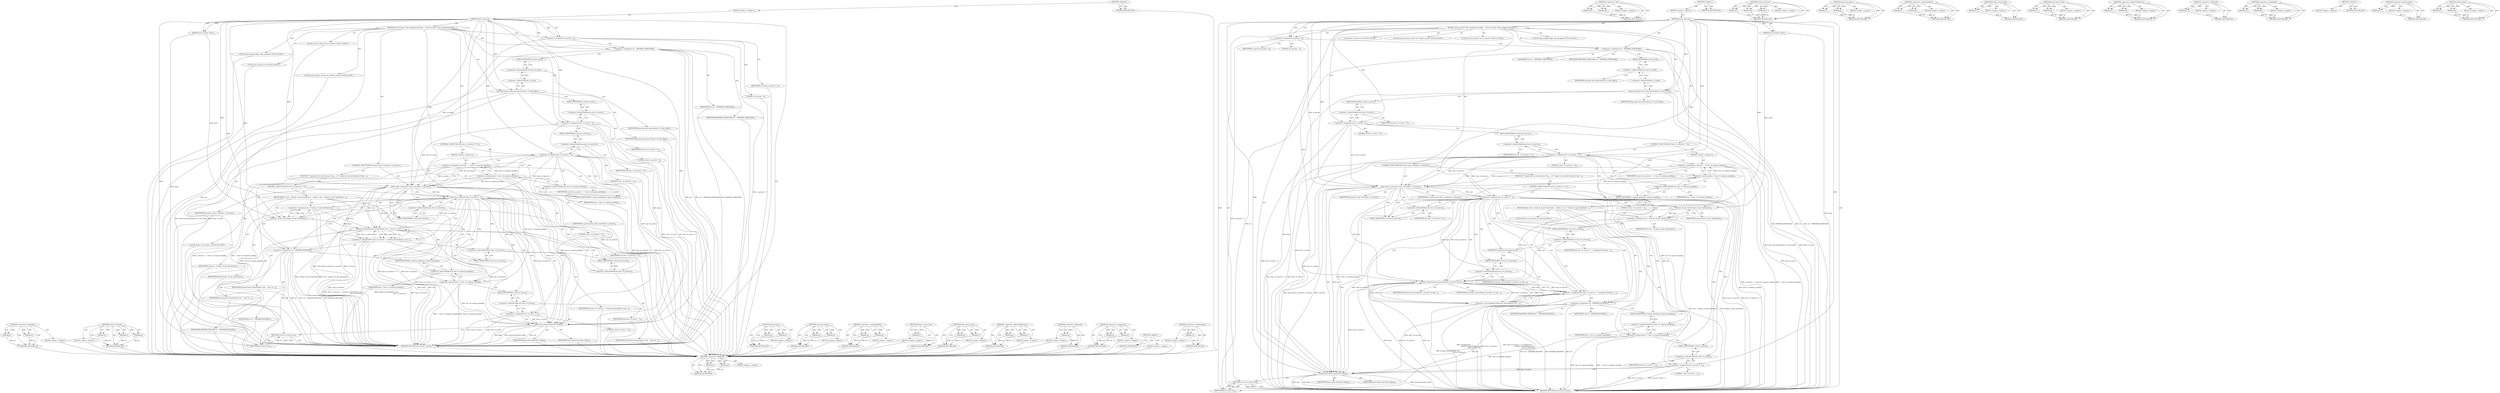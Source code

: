 digraph "&lt;operator&gt;.preIncrement" {
vulnerable_139 [label=<(METHOD,&lt;operator&gt;.notEquals)>];
vulnerable_140 [label=<(PARAM,p1)>];
vulnerable_141 [label=<(PARAM,p2)>];
vulnerable_142 [label=<(BLOCK,&lt;empty&gt;,&lt;empty&gt;)>];
vulnerable_143 [label=<(METHOD_RETURN,ANY)>];
vulnerable_162 [label=<(METHOD,&lt;operator&gt;.cast)>];
vulnerable_163 [label=<(PARAM,p1)>];
vulnerable_164 [label=<(PARAM,p2)>];
vulnerable_165 [label=<(BLOCK,&lt;empty&gt;,&lt;empty&gt;)>];
vulnerable_166 [label=<(METHOD_RETURN,ANY)>];
vulnerable_6 [label=<(METHOD,&lt;global&gt;)<SUB>1</SUB>>];
vulnerable_7 [label=<(BLOCK,&lt;empty&gt;,&lt;empty&gt;)<SUB>1</SUB>>];
vulnerable_8 [label=<(METHOD,posix_timer_fn)<SUB>1</SUB>>];
vulnerable_9 [label=<(PARAM,struct hrtimer *timer)<SUB>1</SUB>>];
vulnerable_10 [label=<(BLOCK,{
	struct k_itimer *timr;
	unsigned long flags;...,{
	struct k_itimer *timr;
	unsigned long flags;...)<SUB>2</SUB>>];
vulnerable_11 [label="<(LOCAL,struct k_itimer* timr: k_itimer*)<SUB>3</SUB>>"];
vulnerable_12 [label="<(LOCAL,long unsigned flags: long unsigned)<SUB>4</SUB>>"];
vulnerable_13 [label="<(LOCAL,int si_private: int)<SUB>5</SUB>>"];
vulnerable_14 [label=<(&lt;operator&gt;.assignment,si_private = 0)<SUB>5</SUB>>];
vulnerable_15 [label=<(IDENTIFIER,si_private,si_private = 0)<SUB>5</SUB>>];
vulnerable_16 [label=<(LITERAL,0,si_private = 0)<SUB>5</SUB>>];
vulnerable_17 [label="<(LOCAL,enum hrtimer_restart ret: hrtimer_restart)<SUB>6</SUB>>"];
vulnerable_18 [label=<(&lt;operator&gt;.assignment,ret = HRTIMER_NORESTART)<SUB>6</SUB>>];
vulnerable_19 [label=<(IDENTIFIER,ret,ret = HRTIMER_NORESTART)<SUB>6</SUB>>];
vulnerable_20 [label=<(IDENTIFIER,HRTIMER_NORESTART,ret = HRTIMER_NORESTART)<SUB>6</SUB>>];
vulnerable_21 [label=<(spin_lock_irqsave,spin_lock_irqsave(&amp;timr-&gt;it_lock, flags))<SUB>9</SUB>>];
vulnerable_22 [label=<(&lt;operator&gt;.addressOf,&amp;timr-&gt;it_lock)<SUB>9</SUB>>];
vulnerable_23 [label=<(&lt;operator&gt;.indirectFieldAccess,timr-&gt;it_lock)<SUB>9</SUB>>];
vulnerable_24 [label=<(IDENTIFIER,timr,spin_lock_irqsave(&amp;timr-&gt;it_lock, flags))<SUB>9</SUB>>];
vulnerable_25 [label=<(FIELD_IDENTIFIER,it_lock,it_lock)<SUB>9</SUB>>];
vulnerable_26 [label=<(IDENTIFIER,flags,spin_lock_irqsave(&amp;timr-&gt;it_lock, flags))<SUB>9</SUB>>];
vulnerable_27 [label=<(&lt;operator&gt;.assignment,timr-&gt;it_active = 0)<SUB>11</SUB>>];
vulnerable_28 [label=<(&lt;operator&gt;.indirectFieldAccess,timr-&gt;it_active)<SUB>11</SUB>>];
vulnerable_29 [label=<(IDENTIFIER,timr,timr-&gt;it_active = 0)<SUB>11</SUB>>];
vulnerable_30 [label=<(FIELD_IDENTIFIER,it_active,it_active)<SUB>11</SUB>>];
vulnerable_31 [label=<(LITERAL,0,timr-&gt;it_active = 0)<SUB>11</SUB>>];
vulnerable_32 [label=<(CONTROL_STRUCTURE,IF,if (timr-&gt;it_interval != 0))<SUB>12</SUB>>];
vulnerable_33 [label=<(&lt;operator&gt;.notEquals,timr-&gt;it_interval != 0)<SUB>12</SUB>>];
vulnerable_34 [label=<(&lt;operator&gt;.indirectFieldAccess,timr-&gt;it_interval)<SUB>12</SUB>>];
vulnerable_35 [label=<(IDENTIFIER,timr,timr-&gt;it_interval != 0)<SUB>12</SUB>>];
vulnerable_36 [label=<(FIELD_IDENTIFIER,it_interval,it_interval)<SUB>12</SUB>>];
vulnerable_37 [label=<(LITERAL,0,timr-&gt;it_interval != 0)<SUB>12</SUB>>];
vulnerable_38 [label=<(BLOCK,&lt;empty&gt;,&lt;empty&gt;)<SUB>13</SUB>>];
vulnerable_39 [label=<(&lt;operator&gt;.assignment,si_private = ++timr-&gt;it_requeue_pending)<SUB>13</SUB>>];
vulnerable_40 [label=<(IDENTIFIER,si_private,si_private = ++timr-&gt;it_requeue_pending)<SUB>13</SUB>>];
vulnerable_41 [label=<(&lt;operator&gt;.preIncrement,++timr-&gt;it_requeue_pending)<SUB>13</SUB>>];
vulnerable_42 [label=<(&lt;operator&gt;.indirectFieldAccess,timr-&gt;it_requeue_pending)<SUB>13</SUB>>];
vulnerable_43 [label=<(IDENTIFIER,timr,++timr-&gt;it_requeue_pending)<SUB>13</SUB>>];
vulnerable_44 [label=<(FIELD_IDENTIFIER,it_requeue_pending,it_requeue_pending)<SUB>13</SUB>>];
vulnerable_45 [label=<(CONTROL_STRUCTURE,IF,if (posix_timer_event(timr, si_private)))<SUB>15</SUB>>];
vulnerable_46 [label=<(posix_timer_event,posix_timer_event(timr, si_private))<SUB>15</SUB>>];
vulnerable_47 [label=<(IDENTIFIER,timr,posix_timer_event(timr, si_private))<SUB>15</SUB>>];
vulnerable_48 [label=<(IDENTIFIER,si_private,posix_timer_event(timr, si_private))<SUB>15</SUB>>];
vulnerable_49 [label=<(BLOCK,{
		/*
		 * signal was not sent because of sig_...,{
		/*
		 * signal was not sent because of sig_...)<SUB>15</SUB>>];
vulnerable_50 [label=<(CONTROL_STRUCTURE,IF,if (timr-&gt;it_interval != 0))<SUB>21</SUB>>];
vulnerable_51 [label=<(&lt;operator&gt;.notEquals,timr-&gt;it_interval != 0)<SUB>21</SUB>>];
vulnerable_52 [label=<(&lt;operator&gt;.indirectFieldAccess,timr-&gt;it_interval)<SUB>21</SUB>>];
vulnerable_53 [label=<(IDENTIFIER,timr,timr-&gt;it_interval != 0)<SUB>21</SUB>>];
vulnerable_54 [label=<(FIELD_IDENTIFIER,it_interval,it_interval)<SUB>21</SUB>>];
vulnerable_55 [label=<(LITERAL,0,timr-&gt;it_interval != 0)<SUB>21</SUB>>];
vulnerable_56 [label=<(BLOCK,{
			ktime_t now = hrtimer_cb_get_time(timer);
...,{
			ktime_t now = hrtimer_cb_get_time(timer);
...)<SUB>21</SUB>>];
vulnerable_57 [label="<(LOCAL,ktime_t now: ktime_t)<SUB>22</SUB>>"];
vulnerable_58 [label=<(&lt;operator&gt;.assignment,now = hrtimer_cb_get_time(timer))<SUB>22</SUB>>];
vulnerable_59 [label=<(IDENTIFIER,now,now = hrtimer_cb_get_time(timer))<SUB>22</SUB>>];
vulnerable_60 [label=<(hrtimer_cb_get_time,hrtimer_cb_get_time(timer))<SUB>22</SUB>>];
vulnerable_61 [label=<(IDENTIFIER,timer,hrtimer_cb_get_time(timer))<SUB>22</SUB>>];
vulnerable_62 [label=<(&lt;operator&gt;.assignmentPlus,timr-&gt;it_overrun += (unsigned int)
				hrtimer_...)<SUB>54</SUB>>];
vulnerable_63 [label=<(&lt;operator&gt;.indirectFieldAccess,timr-&gt;it_overrun)<SUB>54</SUB>>];
vulnerable_64 [label=<(IDENTIFIER,timr,timr-&gt;it_overrun += (unsigned int)
				hrtimer_...)<SUB>54</SUB>>];
vulnerable_65 [label=<(FIELD_IDENTIFIER,it_overrun,it_overrun)<SUB>54</SUB>>];
vulnerable_66 [label=<(&lt;operator&gt;.cast,(unsigned int)
				hrtimer_forward(timer, now,
...)<SUB>54</SUB>>];
vulnerable_67 [label=<(UNKNOWN,unsigned int,unsigned int)<SUB>54</SUB>>];
vulnerable_68 [label=<(hrtimer_forward,hrtimer_forward(timer, now,
						timr-&gt;it_inte...)<SUB>55</SUB>>];
vulnerable_69 [label=<(IDENTIFIER,timer,hrtimer_forward(timer, now,
						timr-&gt;it_inte...)<SUB>55</SUB>>];
vulnerable_70 [label=<(IDENTIFIER,now,hrtimer_forward(timer, now,
						timr-&gt;it_inte...)<SUB>55</SUB>>];
vulnerable_71 [label=<(&lt;operator&gt;.indirectFieldAccess,timr-&gt;it_interval)<SUB>56</SUB>>];
vulnerable_72 [label=<(IDENTIFIER,timr,hrtimer_forward(timer, now,
						timr-&gt;it_inte...)<SUB>56</SUB>>];
vulnerable_73 [label=<(FIELD_IDENTIFIER,it_interval,it_interval)<SUB>56</SUB>>];
vulnerable_74 [label=<(&lt;operator&gt;.assignment,ret = HRTIMER_RESTART)<SUB>57</SUB>>];
vulnerable_75 [label=<(IDENTIFIER,ret,ret = HRTIMER_RESTART)<SUB>57</SUB>>];
vulnerable_76 [label=<(IDENTIFIER,HRTIMER_RESTART,ret = HRTIMER_RESTART)<SUB>57</SUB>>];
vulnerable_77 [label=<(&lt;operator&gt;.preIncrement,++timr-&gt;it_requeue_pending)<SUB>58</SUB>>];
vulnerable_78 [label=<(&lt;operator&gt;.indirectFieldAccess,timr-&gt;it_requeue_pending)<SUB>58</SUB>>];
vulnerable_79 [label=<(IDENTIFIER,timr,++timr-&gt;it_requeue_pending)<SUB>58</SUB>>];
vulnerable_80 [label=<(FIELD_IDENTIFIER,it_requeue_pending,it_requeue_pending)<SUB>58</SUB>>];
vulnerable_81 [label=<(&lt;operator&gt;.assignment,timr-&gt;it_active = 1)<SUB>59</SUB>>];
vulnerable_82 [label=<(&lt;operator&gt;.indirectFieldAccess,timr-&gt;it_active)<SUB>59</SUB>>];
vulnerable_83 [label=<(IDENTIFIER,timr,timr-&gt;it_active = 1)<SUB>59</SUB>>];
vulnerable_84 [label=<(FIELD_IDENTIFIER,it_active,it_active)<SUB>59</SUB>>];
vulnerable_85 [label=<(LITERAL,1,timr-&gt;it_active = 1)<SUB>59</SUB>>];
vulnerable_86 [label=<(unlock_timer,unlock_timer(timr, flags))<SUB>63</SUB>>];
vulnerable_87 [label=<(IDENTIFIER,timr,unlock_timer(timr, flags))<SUB>63</SUB>>];
vulnerable_88 [label=<(IDENTIFIER,flags,unlock_timer(timr, flags))<SUB>63</SUB>>];
vulnerable_89 [label=<(RETURN,return ret;,return ret;)<SUB>64</SUB>>];
vulnerable_90 [label=<(IDENTIFIER,ret,return ret;)<SUB>64</SUB>>];
vulnerable_91 [label=<(METHOD_RETURN,enum hrtimer_restart)<SUB>1</SUB>>];
vulnerable_93 [label=<(METHOD_RETURN,ANY)<SUB>1</SUB>>];
vulnerable_167 [label=<(METHOD,hrtimer_forward)>];
vulnerable_168 [label=<(PARAM,p1)>];
vulnerable_169 [label=<(PARAM,p2)>];
vulnerable_170 [label=<(PARAM,p3)>];
vulnerable_171 [label=<(BLOCK,&lt;empty&gt;,&lt;empty&gt;)>];
vulnerable_172 [label=<(METHOD_RETURN,ANY)>];
vulnerable_125 [label=<(METHOD,spin_lock_irqsave)>];
vulnerable_126 [label=<(PARAM,p1)>];
vulnerable_127 [label=<(PARAM,p2)>];
vulnerable_128 [label=<(BLOCK,&lt;empty&gt;,&lt;empty&gt;)>];
vulnerable_129 [label=<(METHOD_RETURN,ANY)>];
vulnerable_157 [label=<(METHOD,&lt;operator&gt;.assignmentPlus)>];
vulnerable_158 [label=<(PARAM,p1)>];
vulnerable_159 [label=<(PARAM,p2)>];
vulnerable_160 [label=<(BLOCK,&lt;empty&gt;,&lt;empty&gt;)>];
vulnerable_161 [label=<(METHOD_RETURN,ANY)>];
vulnerable_153 [label=<(METHOD,hrtimer_cb_get_time)>];
vulnerable_154 [label=<(PARAM,p1)>];
vulnerable_155 [label=<(BLOCK,&lt;empty&gt;,&lt;empty&gt;)>];
vulnerable_156 [label=<(METHOD_RETURN,ANY)>];
vulnerable_148 [label=<(METHOD,posix_timer_event)>];
vulnerable_149 [label=<(PARAM,p1)>];
vulnerable_150 [label=<(PARAM,p2)>];
vulnerable_151 [label=<(BLOCK,&lt;empty&gt;,&lt;empty&gt;)>];
vulnerable_152 [label=<(METHOD_RETURN,ANY)>];
vulnerable_134 [label=<(METHOD,&lt;operator&gt;.indirectFieldAccess)>];
vulnerable_135 [label=<(PARAM,p1)>];
vulnerable_136 [label=<(PARAM,p2)>];
vulnerable_137 [label=<(BLOCK,&lt;empty&gt;,&lt;empty&gt;)>];
vulnerable_138 [label=<(METHOD_RETURN,ANY)>];
vulnerable_130 [label=<(METHOD,&lt;operator&gt;.addressOf)>];
vulnerable_131 [label=<(PARAM,p1)>];
vulnerable_132 [label=<(BLOCK,&lt;empty&gt;,&lt;empty&gt;)>];
vulnerable_133 [label=<(METHOD_RETURN,ANY)>];
vulnerable_120 [label=<(METHOD,&lt;operator&gt;.assignment)>];
vulnerable_121 [label=<(PARAM,p1)>];
vulnerable_122 [label=<(PARAM,p2)>];
vulnerable_123 [label=<(BLOCK,&lt;empty&gt;,&lt;empty&gt;)>];
vulnerable_124 [label=<(METHOD_RETURN,ANY)>];
vulnerable_114 [label=<(METHOD,&lt;global&gt;)<SUB>1</SUB>>];
vulnerable_115 [label=<(BLOCK,&lt;empty&gt;,&lt;empty&gt;)>];
vulnerable_116 [label=<(METHOD_RETURN,ANY)>];
vulnerable_144 [label=<(METHOD,&lt;operator&gt;.preIncrement)>];
vulnerable_145 [label=<(PARAM,p1)>];
vulnerable_146 [label=<(BLOCK,&lt;empty&gt;,&lt;empty&gt;)>];
vulnerable_147 [label=<(METHOD_RETURN,ANY)>];
vulnerable_173 [label=<(METHOD,unlock_timer)>];
vulnerable_174 [label=<(PARAM,p1)>];
vulnerable_175 [label=<(PARAM,p2)>];
vulnerable_176 [label=<(BLOCK,&lt;empty&gt;,&lt;empty&gt;)>];
vulnerable_177 [label=<(METHOD_RETURN,ANY)>];
fixed_137 [label=<(METHOD,&lt;operator&gt;.notEquals)>];
fixed_138 [label=<(PARAM,p1)>];
fixed_139 [label=<(PARAM,p2)>];
fixed_140 [label=<(BLOCK,&lt;empty&gt;,&lt;empty&gt;)>];
fixed_141 [label=<(METHOD_RETURN,ANY)>];
fixed_160 [label=<(METHOD,hrtimer_forward)>];
fixed_161 [label=<(PARAM,p1)>];
fixed_162 [label=<(PARAM,p2)>];
fixed_163 [label=<(PARAM,p3)>];
fixed_164 [label=<(BLOCK,&lt;empty&gt;,&lt;empty&gt;)>];
fixed_165 [label=<(METHOD_RETURN,ANY)>];
fixed_6 [label=<(METHOD,&lt;global&gt;)<SUB>1</SUB>>];
fixed_7 [label=<(BLOCK,&lt;empty&gt;,&lt;empty&gt;)<SUB>1</SUB>>];
fixed_8 [label=<(METHOD,posix_timer_fn)<SUB>1</SUB>>];
fixed_9 [label=<(PARAM,struct hrtimer *timer)<SUB>1</SUB>>];
fixed_10 [label=<(BLOCK,{
	struct k_itimer *timr;
	unsigned long flags;...,{
	struct k_itimer *timr;
	unsigned long flags;...)<SUB>2</SUB>>];
fixed_11 [label="<(LOCAL,struct k_itimer* timr: k_itimer*)<SUB>3</SUB>>"];
fixed_12 [label="<(LOCAL,long unsigned flags: long unsigned)<SUB>4</SUB>>"];
fixed_13 [label="<(LOCAL,int si_private: int)<SUB>5</SUB>>"];
fixed_14 [label=<(&lt;operator&gt;.assignment,si_private = 0)<SUB>5</SUB>>];
fixed_15 [label=<(IDENTIFIER,si_private,si_private = 0)<SUB>5</SUB>>];
fixed_16 [label=<(LITERAL,0,si_private = 0)<SUB>5</SUB>>];
fixed_17 [label="<(LOCAL,enum hrtimer_restart ret: hrtimer_restart)<SUB>6</SUB>>"];
fixed_18 [label=<(&lt;operator&gt;.assignment,ret = HRTIMER_NORESTART)<SUB>6</SUB>>];
fixed_19 [label=<(IDENTIFIER,ret,ret = HRTIMER_NORESTART)<SUB>6</SUB>>];
fixed_20 [label=<(IDENTIFIER,HRTIMER_NORESTART,ret = HRTIMER_NORESTART)<SUB>6</SUB>>];
fixed_21 [label=<(spin_lock_irqsave,spin_lock_irqsave(&amp;timr-&gt;it_lock, flags))<SUB>9</SUB>>];
fixed_22 [label=<(&lt;operator&gt;.addressOf,&amp;timr-&gt;it_lock)<SUB>9</SUB>>];
fixed_23 [label=<(&lt;operator&gt;.indirectFieldAccess,timr-&gt;it_lock)<SUB>9</SUB>>];
fixed_24 [label=<(IDENTIFIER,timr,spin_lock_irqsave(&amp;timr-&gt;it_lock, flags))<SUB>9</SUB>>];
fixed_25 [label=<(FIELD_IDENTIFIER,it_lock,it_lock)<SUB>9</SUB>>];
fixed_26 [label=<(IDENTIFIER,flags,spin_lock_irqsave(&amp;timr-&gt;it_lock, flags))<SUB>9</SUB>>];
fixed_27 [label=<(&lt;operator&gt;.assignment,timr-&gt;it_active = 0)<SUB>11</SUB>>];
fixed_28 [label=<(&lt;operator&gt;.indirectFieldAccess,timr-&gt;it_active)<SUB>11</SUB>>];
fixed_29 [label=<(IDENTIFIER,timr,timr-&gt;it_active = 0)<SUB>11</SUB>>];
fixed_30 [label=<(FIELD_IDENTIFIER,it_active,it_active)<SUB>11</SUB>>];
fixed_31 [label=<(LITERAL,0,timr-&gt;it_active = 0)<SUB>11</SUB>>];
fixed_32 [label=<(CONTROL_STRUCTURE,IF,if (timr-&gt;it_interval != 0))<SUB>12</SUB>>];
fixed_33 [label=<(&lt;operator&gt;.notEquals,timr-&gt;it_interval != 0)<SUB>12</SUB>>];
fixed_34 [label=<(&lt;operator&gt;.indirectFieldAccess,timr-&gt;it_interval)<SUB>12</SUB>>];
fixed_35 [label=<(IDENTIFIER,timr,timr-&gt;it_interval != 0)<SUB>12</SUB>>];
fixed_36 [label=<(FIELD_IDENTIFIER,it_interval,it_interval)<SUB>12</SUB>>];
fixed_37 [label=<(LITERAL,0,timr-&gt;it_interval != 0)<SUB>12</SUB>>];
fixed_38 [label=<(BLOCK,&lt;empty&gt;,&lt;empty&gt;)<SUB>13</SUB>>];
fixed_39 [label=<(&lt;operator&gt;.assignment,si_private = ++timr-&gt;it_requeue_pending)<SUB>13</SUB>>];
fixed_40 [label=<(IDENTIFIER,si_private,si_private = ++timr-&gt;it_requeue_pending)<SUB>13</SUB>>];
fixed_41 [label=<(&lt;operator&gt;.preIncrement,++timr-&gt;it_requeue_pending)<SUB>13</SUB>>];
fixed_42 [label=<(&lt;operator&gt;.indirectFieldAccess,timr-&gt;it_requeue_pending)<SUB>13</SUB>>];
fixed_43 [label=<(IDENTIFIER,timr,++timr-&gt;it_requeue_pending)<SUB>13</SUB>>];
fixed_44 [label=<(FIELD_IDENTIFIER,it_requeue_pending,it_requeue_pending)<SUB>13</SUB>>];
fixed_45 [label=<(CONTROL_STRUCTURE,IF,if (posix_timer_event(timr, si_private)))<SUB>15</SUB>>];
fixed_46 [label=<(posix_timer_event,posix_timer_event(timr, si_private))<SUB>15</SUB>>];
fixed_47 [label=<(IDENTIFIER,timr,posix_timer_event(timr, si_private))<SUB>15</SUB>>];
fixed_48 [label=<(IDENTIFIER,si_private,posix_timer_event(timr, si_private))<SUB>15</SUB>>];
fixed_49 [label=<(BLOCK,{
		/*
		 * signal was not sent because of sig_...,{
		/*
		 * signal was not sent because of sig_...)<SUB>15</SUB>>];
fixed_50 [label=<(CONTROL_STRUCTURE,IF,if (timr-&gt;it_interval != 0))<SUB>21</SUB>>];
fixed_51 [label=<(&lt;operator&gt;.notEquals,timr-&gt;it_interval != 0)<SUB>21</SUB>>];
fixed_52 [label=<(&lt;operator&gt;.indirectFieldAccess,timr-&gt;it_interval)<SUB>21</SUB>>];
fixed_53 [label=<(IDENTIFIER,timr,timr-&gt;it_interval != 0)<SUB>21</SUB>>];
fixed_54 [label=<(FIELD_IDENTIFIER,it_interval,it_interval)<SUB>21</SUB>>];
fixed_55 [label=<(LITERAL,0,timr-&gt;it_interval != 0)<SUB>21</SUB>>];
fixed_56 [label=<(BLOCK,{
			ktime_t now = hrtimer_cb_get_time(timer);
...,{
			ktime_t now = hrtimer_cb_get_time(timer);
...)<SUB>21</SUB>>];
fixed_57 [label="<(LOCAL,ktime_t now: ktime_t)<SUB>22</SUB>>"];
fixed_58 [label=<(&lt;operator&gt;.assignment,now = hrtimer_cb_get_time(timer))<SUB>22</SUB>>];
fixed_59 [label=<(IDENTIFIER,now,now = hrtimer_cb_get_time(timer))<SUB>22</SUB>>];
fixed_60 [label=<(hrtimer_cb_get_time,hrtimer_cb_get_time(timer))<SUB>22</SUB>>];
fixed_61 [label=<(IDENTIFIER,timer,hrtimer_cb_get_time(timer))<SUB>22</SUB>>];
fixed_62 [label=<(&lt;operator&gt;.assignmentPlus,timr-&gt;it_overrun += hrtimer_forward(timer, now,...)<SUB>54</SUB>>];
fixed_63 [label=<(&lt;operator&gt;.indirectFieldAccess,timr-&gt;it_overrun)<SUB>54</SUB>>];
fixed_64 [label=<(IDENTIFIER,timr,timr-&gt;it_overrun += hrtimer_forward(timer, now,...)<SUB>54</SUB>>];
fixed_65 [label=<(FIELD_IDENTIFIER,it_overrun,it_overrun)<SUB>54</SUB>>];
fixed_66 [label=<(hrtimer_forward,hrtimer_forward(timer, now,
							    timr-&gt;it...)<SUB>54</SUB>>];
fixed_67 [label=<(IDENTIFIER,timer,hrtimer_forward(timer, now,
							    timr-&gt;it...)<SUB>54</SUB>>];
fixed_68 [label=<(IDENTIFIER,now,hrtimer_forward(timer, now,
							    timr-&gt;it...)<SUB>54</SUB>>];
fixed_69 [label=<(&lt;operator&gt;.indirectFieldAccess,timr-&gt;it_interval)<SUB>55</SUB>>];
fixed_70 [label=<(IDENTIFIER,timr,hrtimer_forward(timer, now,
							    timr-&gt;it...)<SUB>55</SUB>>];
fixed_71 [label=<(FIELD_IDENTIFIER,it_interval,it_interval)<SUB>55</SUB>>];
fixed_72 [label=<(&lt;operator&gt;.assignment,ret = HRTIMER_RESTART)<SUB>56</SUB>>];
fixed_73 [label=<(IDENTIFIER,ret,ret = HRTIMER_RESTART)<SUB>56</SUB>>];
fixed_74 [label=<(IDENTIFIER,HRTIMER_RESTART,ret = HRTIMER_RESTART)<SUB>56</SUB>>];
fixed_75 [label=<(&lt;operator&gt;.preIncrement,++timr-&gt;it_requeue_pending)<SUB>57</SUB>>];
fixed_76 [label=<(&lt;operator&gt;.indirectFieldAccess,timr-&gt;it_requeue_pending)<SUB>57</SUB>>];
fixed_77 [label=<(IDENTIFIER,timr,++timr-&gt;it_requeue_pending)<SUB>57</SUB>>];
fixed_78 [label=<(FIELD_IDENTIFIER,it_requeue_pending,it_requeue_pending)<SUB>57</SUB>>];
fixed_79 [label=<(&lt;operator&gt;.assignment,timr-&gt;it_active = 1)<SUB>58</SUB>>];
fixed_80 [label=<(&lt;operator&gt;.indirectFieldAccess,timr-&gt;it_active)<SUB>58</SUB>>];
fixed_81 [label=<(IDENTIFIER,timr,timr-&gt;it_active = 1)<SUB>58</SUB>>];
fixed_82 [label=<(FIELD_IDENTIFIER,it_active,it_active)<SUB>58</SUB>>];
fixed_83 [label=<(LITERAL,1,timr-&gt;it_active = 1)<SUB>58</SUB>>];
fixed_84 [label=<(unlock_timer,unlock_timer(timr, flags))<SUB>62</SUB>>];
fixed_85 [label=<(IDENTIFIER,timr,unlock_timer(timr, flags))<SUB>62</SUB>>];
fixed_86 [label=<(IDENTIFIER,flags,unlock_timer(timr, flags))<SUB>62</SUB>>];
fixed_87 [label=<(RETURN,return ret;,return ret;)<SUB>63</SUB>>];
fixed_88 [label=<(IDENTIFIER,ret,return ret;)<SUB>63</SUB>>];
fixed_89 [label=<(METHOD_RETURN,enum hrtimer_restart)<SUB>1</SUB>>];
fixed_91 [label=<(METHOD_RETURN,ANY)<SUB>1</SUB>>];
fixed_166 [label=<(METHOD,unlock_timer)>];
fixed_167 [label=<(PARAM,p1)>];
fixed_168 [label=<(PARAM,p2)>];
fixed_169 [label=<(BLOCK,&lt;empty&gt;,&lt;empty&gt;)>];
fixed_170 [label=<(METHOD_RETURN,ANY)>];
fixed_123 [label=<(METHOD,spin_lock_irqsave)>];
fixed_124 [label=<(PARAM,p1)>];
fixed_125 [label=<(PARAM,p2)>];
fixed_126 [label=<(BLOCK,&lt;empty&gt;,&lt;empty&gt;)>];
fixed_127 [label=<(METHOD_RETURN,ANY)>];
fixed_155 [label=<(METHOD,&lt;operator&gt;.assignmentPlus)>];
fixed_156 [label=<(PARAM,p1)>];
fixed_157 [label=<(PARAM,p2)>];
fixed_158 [label=<(BLOCK,&lt;empty&gt;,&lt;empty&gt;)>];
fixed_159 [label=<(METHOD_RETURN,ANY)>];
fixed_151 [label=<(METHOD,hrtimer_cb_get_time)>];
fixed_152 [label=<(PARAM,p1)>];
fixed_153 [label=<(BLOCK,&lt;empty&gt;,&lt;empty&gt;)>];
fixed_154 [label=<(METHOD_RETURN,ANY)>];
fixed_146 [label=<(METHOD,posix_timer_event)>];
fixed_147 [label=<(PARAM,p1)>];
fixed_148 [label=<(PARAM,p2)>];
fixed_149 [label=<(BLOCK,&lt;empty&gt;,&lt;empty&gt;)>];
fixed_150 [label=<(METHOD_RETURN,ANY)>];
fixed_132 [label=<(METHOD,&lt;operator&gt;.indirectFieldAccess)>];
fixed_133 [label=<(PARAM,p1)>];
fixed_134 [label=<(PARAM,p2)>];
fixed_135 [label=<(BLOCK,&lt;empty&gt;,&lt;empty&gt;)>];
fixed_136 [label=<(METHOD_RETURN,ANY)>];
fixed_128 [label=<(METHOD,&lt;operator&gt;.addressOf)>];
fixed_129 [label=<(PARAM,p1)>];
fixed_130 [label=<(BLOCK,&lt;empty&gt;,&lt;empty&gt;)>];
fixed_131 [label=<(METHOD_RETURN,ANY)>];
fixed_118 [label=<(METHOD,&lt;operator&gt;.assignment)>];
fixed_119 [label=<(PARAM,p1)>];
fixed_120 [label=<(PARAM,p2)>];
fixed_121 [label=<(BLOCK,&lt;empty&gt;,&lt;empty&gt;)>];
fixed_122 [label=<(METHOD_RETURN,ANY)>];
fixed_112 [label=<(METHOD,&lt;global&gt;)<SUB>1</SUB>>];
fixed_113 [label=<(BLOCK,&lt;empty&gt;,&lt;empty&gt;)>];
fixed_114 [label=<(METHOD_RETURN,ANY)>];
fixed_142 [label=<(METHOD,&lt;operator&gt;.preIncrement)>];
fixed_143 [label=<(PARAM,p1)>];
fixed_144 [label=<(BLOCK,&lt;empty&gt;,&lt;empty&gt;)>];
fixed_145 [label=<(METHOD_RETURN,ANY)>];
vulnerable_139 -> vulnerable_140  [key=0, label="AST: "];
vulnerable_139 -> vulnerable_140  [key=1, label="DDG: "];
vulnerable_139 -> vulnerable_142  [key=0, label="AST: "];
vulnerable_139 -> vulnerable_141  [key=0, label="AST: "];
vulnerable_139 -> vulnerable_141  [key=1, label="DDG: "];
vulnerable_139 -> vulnerable_143  [key=0, label="AST: "];
vulnerable_139 -> vulnerable_143  [key=1, label="CFG: "];
vulnerable_140 -> vulnerable_143  [key=0, label="DDG: p1"];
vulnerable_141 -> vulnerable_143  [key=0, label="DDG: p2"];
vulnerable_162 -> vulnerable_163  [key=0, label="AST: "];
vulnerable_162 -> vulnerable_163  [key=1, label="DDG: "];
vulnerable_162 -> vulnerable_165  [key=0, label="AST: "];
vulnerable_162 -> vulnerable_164  [key=0, label="AST: "];
vulnerable_162 -> vulnerable_164  [key=1, label="DDG: "];
vulnerable_162 -> vulnerable_166  [key=0, label="AST: "];
vulnerable_162 -> vulnerable_166  [key=1, label="CFG: "];
vulnerable_163 -> vulnerable_166  [key=0, label="DDG: p1"];
vulnerable_164 -> vulnerable_166  [key=0, label="DDG: p2"];
vulnerable_6 -> vulnerable_7  [key=0, label="AST: "];
vulnerable_6 -> vulnerable_93  [key=0, label="AST: "];
vulnerable_6 -> vulnerable_93  [key=1, label="CFG: "];
vulnerable_7 -> vulnerable_8  [key=0, label="AST: "];
vulnerable_8 -> vulnerable_9  [key=0, label="AST: "];
vulnerable_8 -> vulnerable_9  [key=1, label="DDG: "];
vulnerable_8 -> vulnerable_10  [key=0, label="AST: "];
vulnerable_8 -> vulnerable_91  [key=0, label="AST: "];
vulnerable_8 -> vulnerable_14  [key=0, label="CFG: "];
vulnerable_8 -> vulnerable_14  [key=1, label="DDG: "];
vulnerable_8 -> vulnerable_18  [key=0, label="DDG: "];
vulnerable_8 -> vulnerable_27  [key=0, label="DDG: "];
vulnerable_8 -> vulnerable_21  [key=0, label="DDG: "];
vulnerable_8 -> vulnerable_86  [key=0, label="DDG: "];
vulnerable_8 -> vulnerable_90  [key=0, label="DDG: "];
vulnerable_8 -> vulnerable_33  [key=0, label="DDG: "];
vulnerable_8 -> vulnerable_46  [key=0, label="DDG: "];
vulnerable_8 -> vulnerable_51  [key=0, label="DDG: "];
vulnerable_8 -> vulnerable_74  [key=0, label="DDG: "];
vulnerable_8 -> vulnerable_81  [key=0, label="DDG: "];
vulnerable_8 -> vulnerable_60  [key=0, label="DDG: "];
vulnerable_8 -> vulnerable_68  [key=0, label="DDG: "];
vulnerable_9 -> vulnerable_91  [key=0, label="DDG: timer"];
vulnerable_9 -> vulnerable_60  [key=0, label="DDG: timer"];
vulnerable_10 -> vulnerable_11  [key=0, label="AST: "];
vulnerable_10 -> vulnerable_12  [key=0, label="AST: "];
vulnerable_10 -> vulnerable_13  [key=0, label="AST: "];
vulnerable_10 -> vulnerable_14  [key=0, label="AST: "];
vulnerable_10 -> vulnerable_17  [key=0, label="AST: "];
vulnerable_10 -> vulnerable_18  [key=0, label="AST: "];
vulnerable_10 -> vulnerable_21  [key=0, label="AST: "];
vulnerable_10 -> vulnerable_27  [key=0, label="AST: "];
vulnerable_10 -> vulnerable_32  [key=0, label="AST: "];
vulnerable_10 -> vulnerable_45  [key=0, label="AST: "];
vulnerable_10 -> vulnerable_86  [key=0, label="AST: "];
vulnerable_10 -> vulnerable_89  [key=0, label="AST: "];
vulnerable_14 -> vulnerable_15  [key=0, label="AST: "];
vulnerable_14 -> vulnerable_16  [key=0, label="AST: "];
vulnerable_14 -> vulnerable_18  [key=0, label="CFG: "];
vulnerable_14 -> vulnerable_91  [key=0, label="DDG: si_private = 0"];
vulnerable_14 -> vulnerable_46  [key=0, label="DDG: si_private"];
vulnerable_18 -> vulnerable_19  [key=0, label="AST: "];
vulnerable_18 -> vulnerable_20  [key=0, label="AST: "];
vulnerable_18 -> vulnerable_25  [key=0, label="CFG: "];
vulnerable_18 -> vulnerable_91  [key=0, label="DDG: ret"];
vulnerable_18 -> vulnerable_91  [key=1, label="DDG: ret = HRTIMER_NORESTART"];
vulnerable_18 -> vulnerable_91  [key=2, label="DDG: HRTIMER_NORESTART"];
vulnerable_18 -> vulnerable_90  [key=0, label="DDG: ret"];
vulnerable_21 -> vulnerable_22  [key=0, label="AST: "];
vulnerable_21 -> vulnerable_26  [key=0, label="AST: "];
vulnerable_21 -> vulnerable_30  [key=0, label="CFG: "];
vulnerable_21 -> vulnerable_91  [key=0, label="DDG: &amp;timr-&gt;it_lock"];
vulnerable_21 -> vulnerable_91  [key=1, label="DDG: spin_lock_irqsave(&amp;timr-&gt;it_lock, flags)"];
vulnerable_21 -> vulnerable_86  [key=0, label="DDG: flags"];
vulnerable_22 -> vulnerable_23  [key=0, label="AST: "];
vulnerable_22 -> vulnerable_21  [key=0, label="CFG: "];
vulnerable_23 -> vulnerable_24  [key=0, label="AST: "];
vulnerable_23 -> vulnerable_25  [key=0, label="AST: "];
vulnerable_23 -> vulnerable_22  [key=0, label="CFG: "];
vulnerable_25 -> vulnerable_23  [key=0, label="CFG: "];
vulnerable_27 -> vulnerable_28  [key=0, label="AST: "];
vulnerable_27 -> vulnerable_31  [key=0, label="AST: "];
vulnerable_27 -> vulnerable_36  [key=0, label="CFG: "];
vulnerable_27 -> vulnerable_91  [key=0, label="DDG: timr-&gt;it_active"];
vulnerable_27 -> vulnerable_91  [key=1, label="DDG: timr-&gt;it_active = 0"];
vulnerable_27 -> vulnerable_86  [key=0, label="DDG: timr-&gt;it_active"];
vulnerable_27 -> vulnerable_46  [key=0, label="DDG: timr-&gt;it_active"];
vulnerable_28 -> vulnerable_29  [key=0, label="AST: "];
vulnerable_28 -> vulnerable_30  [key=0, label="AST: "];
vulnerable_28 -> vulnerable_27  [key=0, label="CFG: "];
vulnerable_30 -> vulnerable_28  [key=0, label="CFG: "];
vulnerable_32 -> vulnerable_33  [key=0, label="AST: "];
vulnerable_32 -> vulnerable_38  [key=0, label="AST: "];
vulnerable_33 -> vulnerable_34  [key=0, label="AST: "];
vulnerable_33 -> vulnerable_37  [key=0, label="AST: "];
vulnerable_33 -> vulnerable_44  [key=0, label="CFG: "];
vulnerable_33 -> vulnerable_44  [key=1, label="CDG: "];
vulnerable_33 -> vulnerable_46  [key=0, label="CFG: "];
vulnerable_33 -> vulnerable_46  [key=1, label="DDG: timr-&gt;it_interval"];
vulnerable_33 -> vulnerable_91  [key=0, label="DDG: timr-&gt;it_interval"];
vulnerable_33 -> vulnerable_91  [key=1, label="DDG: timr-&gt;it_interval != 0"];
vulnerable_33 -> vulnerable_86  [key=0, label="DDG: timr-&gt;it_interval"];
vulnerable_33 -> vulnerable_51  [key=0, label="DDG: timr-&gt;it_interval"];
vulnerable_33 -> vulnerable_42  [key=0, label="CDG: "];
vulnerable_33 -> vulnerable_41  [key=0, label="CDG: "];
vulnerable_33 -> vulnerable_39  [key=0, label="CDG: "];
vulnerable_34 -> vulnerable_35  [key=0, label="AST: "];
vulnerable_34 -> vulnerable_36  [key=0, label="AST: "];
vulnerable_34 -> vulnerable_33  [key=0, label="CFG: "];
vulnerable_36 -> vulnerable_34  [key=0, label="CFG: "];
vulnerable_38 -> vulnerable_39  [key=0, label="AST: "];
vulnerable_39 -> vulnerable_40  [key=0, label="AST: "];
vulnerable_39 -> vulnerable_41  [key=0, label="AST: "];
vulnerable_39 -> vulnerable_46  [key=0, label="CFG: "];
vulnerable_39 -> vulnerable_46  [key=1, label="DDG: si_private"];
vulnerable_39 -> vulnerable_91  [key=0, label="DDG: ++timr-&gt;it_requeue_pending"];
vulnerable_39 -> vulnerable_91  [key=1, label="DDG: si_private = ++timr-&gt;it_requeue_pending"];
vulnerable_41 -> vulnerable_42  [key=0, label="AST: "];
vulnerable_41 -> vulnerable_39  [key=0, label="CFG: "];
vulnerable_41 -> vulnerable_39  [key=1, label="DDG: timr-&gt;it_requeue_pending"];
vulnerable_41 -> vulnerable_91  [key=0, label="DDG: timr-&gt;it_requeue_pending"];
vulnerable_41 -> vulnerable_86  [key=0, label="DDG: timr-&gt;it_requeue_pending"];
vulnerable_41 -> vulnerable_46  [key=0, label="DDG: timr-&gt;it_requeue_pending"];
vulnerable_41 -> vulnerable_77  [key=0, label="DDG: timr-&gt;it_requeue_pending"];
vulnerable_42 -> vulnerable_43  [key=0, label="AST: "];
vulnerable_42 -> vulnerable_44  [key=0, label="AST: "];
vulnerable_42 -> vulnerable_41  [key=0, label="CFG: "];
vulnerable_44 -> vulnerable_42  [key=0, label="CFG: "];
vulnerable_45 -> vulnerable_46  [key=0, label="AST: "];
vulnerable_45 -> vulnerable_49  [key=0, label="AST: "];
vulnerable_46 -> vulnerable_47  [key=0, label="AST: "];
vulnerable_46 -> vulnerable_48  [key=0, label="AST: "];
vulnerable_46 -> vulnerable_54  [key=0, label="CFG: "];
vulnerable_46 -> vulnerable_54  [key=1, label="CDG: "];
vulnerable_46 -> vulnerable_86  [key=0, label="CFG: "];
vulnerable_46 -> vulnerable_86  [key=1, label="DDG: timr"];
vulnerable_46 -> vulnerable_91  [key=0, label="DDG: si_private"];
vulnerable_46 -> vulnerable_91  [key=1, label="DDG: posix_timer_event(timr, si_private)"];
vulnerable_46 -> vulnerable_51  [key=0, label="DDG: timr"];
vulnerable_46 -> vulnerable_51  [key=1, label="CDG: "];
vulnerable_46 -> vulnerable_62  [key=0, label="DDG: timr"];
vulnerable_46 -> vulnerable_77  [key=0, label="DDG: timr"];
vulnerable_46 -> vulnerable_68  [key=0, label="DDG: timr"];
vulnerable_46 -> vulnerable_52  [key=0, label="CDG: "];
vulnerable_49 -> vulnerable_50  [key=0, label="AST: "];
vulnerable_50 -> vulnerable_51  [key=0, label="AST: "];
vulnerable_50 -> vulnerable_56  [key=0, label="AST: "];
vulnerable_51 -> vulnerable_52  [key=0, label="AST: "];
vulnerable_51 -> vulnerable_55  [key=0, label="AST: "];
vulnerable_51 -> vulnerable_60  [key=0, label="CFG: "];
vulnerable_51 -> vulnerable_60  [key=1, label="CDG: "];
vulnerable_51 -> vulnerable_86  [key=0, label="CFG: "];
vulnerable_51 -> vulnerable_86  [key=1, label="DDG: timr-&gt;it_interval"];
vulnerable_51 -> vulnerable_91  [key=0, label="DDG: timr-&gt;it_interval"];
vulnerable_51 -> vulnerable_91  [key=1, label="DDG: timr-&gt;it_interval != 0"];
vulnerable_51 -> vulnerable_68  [key=0, label="DDG: timr-&gt;it_interval"];
vulnerable_51 -> vulnerable_68  [key=1, label="CDG: "];
vulnerable_51 -> vulnerable_80  [key=0, label="CDG: "];
vulnerable_51 -> vulnerable_58  [key=0, label="CDG: "];
vulnerable_51 -> vulnerable_73  [key=0, label="CDG: "];
vulnerable_51 -> vulnerable_77  [key=0, label="CDG: "];
vulnerable_51 -> vulnerable_66  [key=0, label="CDG: "];
vulnerable_51 -> vulnerable_71  [key=0, label="CDG: "];
vulnerable_51 -> vulnerable_81  [key=0, label="CDG: "];
vulnerable_51 -> vulnerable_84  [key=0, label="CDG: "];
vulnerable_51 -> vulnerable_67  [key=0, label="CDG: "];
vulnerable_51 -> vulnerable_74  [key=0, label="CDG: "];
vulnerable_51 -> vulnerable_63  [key=0, label="CDG: "];
vulnerable_51 -> vulnerable_65  [key=0, label="CDG: "];
vulnerable_51 -> vulnerable_82  [key=0, label="CDG: "];
vulnerable_51 -> vulnerable_78  [key=0, label="CDG: "];
vulnerable_51 -> vulnerable_62  [key=0, label="CDG: "];
vulnerable_52 -> vulnerable_53  [key=0, label="AST: "];
vulnerable_52 -> vulnerable_54  [key=0, label="AST: "];
vulnerable_52 -> vulnerable_51  [key=0, label="CFG: "];
vulnerable_54 -> vulnerable_52  [key=0, label="CFG: "];
vulnerable_56 -> vulnerable_57  [key=0, label="AST: "];
vulnerable_56 -> vulnerable_58  [key=0, label="AST: "];
vulnerable_56 -> vulnerable_62  [key=0, label="AST: "];
vulnerable_56 -> vulnerable_74  [key=0, label="AST: "];
vulnerable_56 -> vulnerable_77  [key=0, label="AST: "];
vulnerable_56 -> vulnerable_81  [key=0, label="AST: "];
vulnerable_58 -> vulnerable_59  [key=0, label="AST: "];
vulnerable_58 -> vulnerable_60  [key=0, label="AST: "];
vulnerable_58 -> vulnerable_65  [key=0, label="CFG: "];
vulnerable_58 -> vulnerable_91  [key=0, label="DDG: hrtimer_cb_get_time(timer)"];
vulnerable_58 -> vulnerable_91  [key=1, label="DDG: now = hrtimer_cb_get_time(timer)"];
vulnerable_58 -> vulnerable_68  [key=0, label="DDG: now"];
vulnerable_60 -> vulnerable_61  [key=0, label="AST: "];
vulnerable_60 -> vulnerable_58  [key=0, label="CFG: "];
vulnerable_60 -> vulnerable_58  [key=1, label="DDG: timer"];
vulnerable_60 -> vulnerable_68  [key=0, label="DDG: timer"];
vulnerable_62 -> vulnerable_63  [key=0, label="AST: "];
vulnerable_62 -> vulnerable_66  [key=0, label="AST: "];
vulnerable_62 -> vulnerable_74  [key=0, label="CFG: "];
vulnerable_62 -> vulnerable_91  [key=0, label="DDG: timr-&gt;it_overrun"];
vulnerable_62 -> vulnerable_91  [key=1, label="DDG: (unsigned int)
				hrtimer_forward(timer, now,
						timr-&gt;it_interval)"];
vulnerable_62 -> vulnerable_91  [key=2, label="DDG: timr-&gt;it_overrun += (unsigned int)
				hrtimer_forward(timer, now,
						timr-&gt;it_interval)"];
vulnerable_62 -> vulnerable_86  [key=0, label="DDG: timr-&gt;it_overrun"];
vulnerable_63 -> vulnerable_64  [key=0, label="AST: "];
vulnerable_63 -> vulnerable_65  [key=0, label="AST: "];
vulnerable_63 -> vulnerable_67  [key=0, label="CFG: "];
vulnerable_65 -> vulnerable_63  [key=0, label="CFG: "];
vulnerable_66 -> vulnerable_67  [key=0, label="AST: "];
vulnerable_66 -> vulnerable_68  [key=0, label="AST: "];
vulnerable_66 -> vulnerable_62  [key=0, label="CFG: "];
vulnerable_66 -> vulnerable_91  [key=0, label="DDG: hrtimer_forward(timer, now,
						timr-&gt;it_interval)"];
vulnerable_67 -> vulnerable_73  [key=0, label="CFG: "];
vulnerable_68 -> vulnerable_69  [key=0, label="AST: "];
vulnerable_68 -> vulnerable_70  [key=0, label="AST: "];
vulnerable_68 -> vulnerable_71  [key=0, label="AST: "];
vulnerable_68 -> vulnerable_66  [key=0, label="CFG: "];
vulnerable_68 -> vulnerable_66  [key=1, label="DDG: timer"];
vulnerable_68 -> vulnerable_66  [key=2, label="DDG: now"];
vulnerable_68 -> vulnerable_66  [key=3, label="DDG: timr-&gt;it_interval"];
vulnerable_68 -> vulnerable_91  [key=0, label="DDG: timer"];
vulnerable_68 -> vulnerable_91  [key=1, label="DDG: now"];
vulnerable_68 -> vulnerable_91  [key=2, label="DDG: timr-&gt;it_interval"];
vulnerable_68 -> vulnerable_86  [key=0, label="DDG: timr-&gt;it_interval"];
vulnerable_68 -> vulnerable_62  [key=0, label="DDG: timer"];
vulnerable_68 -> vulnerable_62  [key=1, label="DDG: now"];
vulnerable_68 -> vulnerable_62  [key=2, label="DDG: timr-&gt;it_interval"];
vulnerable_71 -> vulnerable_72  [key=0, label="AST: "];
vulnerable_71 -> vulnerable_73  [key=0, label="AST: "];
vulnerable_71 -> vulnerable_68  [key=0, label="CFG: "];
vulnerable_73 -> vulnerable_71  [key=0, label="CFG: "];
vulnerable_74 -> vulnerable_75  [key=0, label="AST: "];
vulnerable_74 -> vulnerable_76  [key=0, label="AST: "];
vulnerable_74 -> vulnerable_80  [key=0, label="CFG: "];
vulnerable_74 -> vulnerable_91  [key=0, label="DDG: ret"];
vulnerable_74 -> vulnerable_91  [key=1, label="DDG: ret = HRTIMER_RESTART"];
vulnerable_74 -> vulnerable_91  [key=2, label="DDG: HRTIMER_RESTART"];
vulnerable_74 -> vulnerable_90  [key=0, label="DDG: ret"];
vulnerable_77 -> vulnerable_78  [key=0, label="AST: "];
vulnerable_77 -> vulnerable_84  [key=0, label="CFG: "];
vulnerable_77 -> vulnerable_91  [key=0, label="DDG: timr-&gt;it_requeue_pending"];
vulnerable_77 -> vulnerable_91  [key=1, label="DDG: ++timr-&gt;it_requeue_pending"];
vulnerable_77 -> vulnerable_86  [key=0, label="DDG: timr-&gt;it_requeue_pending"];
vulnerable_78 -> vulnerable_79  [key=0, label="AST: "];
vulnerable_78 -> vulnerable_80  [key=0, label="AST: "];
vulnerable_78 -> vulnerable_77  [key=0, label="CFG: "];
vulnerable_80 -> vulnerable_78  [key=0, label="CFG: "];
vulnerable_81 -> vulnerable_82  [key=0, label="AST: "];
vulnerable_81 -> vulnerable_85  [key=0, label="AST: "];
vulnerable_81 -> vulnerable_86  [key=0, label="CFG: "];
vulnerable_81 -> vulnerable_86  [key=1, label="DDG: timr-&gt;it_active"];
vulnerable_81 -> vulnerable_91  [key=0, label="DDG: timr-&gt;it_active"];
vulnerable_81 -> vulnerable_91  [key=1, label="DDG: timr-&gt;it_active = 1"];
vulnerable_82 -> vulnerable_83  [key=0, label="AST: "];
vulnerable_82 -> vulnerable_84  [key=0, label="AST: "];
vulnerable_82 -> vulnerable_81  [key=0, label="CFG: "];
vulnerable_84 -> vulnerable_82  [key=0, label="CFG: "];
vulnerable_86 -> vulnerable_87  [key=0, label="AST: "];
vulnerable_86 -> vulnerable_88  [key=0, label="AST: "];
vulnerable_86 -> vulnerable_89  [key=0, label="CFG: "];
vulnerable_86 -> vulnerable_91  [key=0, label="DDG: timr"];
vulnerable_86 -> vulnerable_91  [key=1, label="DDG: flags"];
vulnerable_86 -> vulnerable_91  [key=2, label="DDG: unlock_timer(timr, flags)"];
vulnerable_89 -> vulnerable_90  [key=0, label="AST: "];
vulnerable_89 -> vulnerable_91  [key=0, label="CFG: "];
vulnerable_89 -> vulnerable_91  [key=1, label="DDG: &lt;RET&gt;"];
vulnerable_90 -> vulnerable_89  [key=0, label="DDG: ret"];
vulnerable_167 -> vulnerable_168  [key=0, label="AST: "];
vulnerable_167 -> vulnerable_168  [key=1, label="DDG: "];
vulnerable_167 -> vulnerable_171  [key=0, label="AST: "];
vulnerable_167 -> vulnerable_169  [key=0, label="AST: "];
vulnerable_167 -> vulnerable_169  [key=1, label="DDG: "];
vulnerable_167 -> vulnerable_172  [key=0, label="AST: "];
vulnerable_167 -> vulnerable_172  [key=1, label="CFG: "];
vulnerable_167 -> vulnerable_170  [key=0, label="AST: "];
vulnerable_167 -> vulnerable_170  [key=1, label="DDG: "];
vulnerable_168 -> vulnerable_172  [key=0, label="DDG: p1"];
vulnerable_169 -> vulnerable_172  [key=0, label="DDG: p2"];
vulnerable_170 -> vulnerable_172  [key=0, label="DDG: p3"];
vulnerable_125 -> vulnerable_126  [key=0, label="AST: "];
vulnerable_125 -> vulnerable_126  [key=1, label="DDG: "];
vulnerable_125 -> vulnerable_128  [key=0, label="AST: "];
vulnerable_125 -> vulnerable_127  [key=0, label="AST: "];
vulnerable_125 -> vulnerable_127  [key=1, label="DDG: "];
vulnerable_125 -> vulnerable_129  [key=0, label="AST: "];
vulnerable_125 -> vulnerable_129  [key=1, label="CFG: "];
vulnerable_126 -> vulnerable_129  [key=0, label="DDG: p1"];
vulnerable_127 -> vulnerable_129  [key=0, label="DDG: p2"];
vulnerable_157 -> vulnerable_158  [key=0, label="AST: "];
vulnerable_157 -> vulnerable_158  [key=1, label="DDG: "];
vulnerable_157 -> vulnerable_160  [key=0, label="AST: "];
vulnerable_157 -> vulnerable_159  [key=0, label="AST: "];
vulnerable_157 -> vulnerable_159  [key=1, label="DDG: "];
vulnerable_157 -> vulnerable_161  [key=0, label="AST: "];
vulnerable_157 -> vulnerable_161  [key=1, label="CFG: "];
vulnerable_158 -> vulnerable_161  [key=0, label="DDG: p1"];
vulnerable_159 -> vulnerable_161  [key=0, label="DDG: p2"];
vulnerable_153 -> vulnerable_154  [key=0, label="AST: "];
vulnerable_153 -> vulnerable_154  [key=1, label="DDG: "];
vulnerable_153 -> vulnerable_155  [key=0, label="AST: "];
vulnerable_153 -> vulnerable_156  [key=0, label="AST: "];
vulnerable_153 -> vulnerable_156  [key=1, label="CFG: "];
vulnerable_154 -> vulnerable_156  [key=0, label="DDG: p1"];
vulnerable_148 -> vulnerable_149  [key=0, label="AST: "];
vulnerable_148 -> vulnerable_149  [key=1, label="DDG: "];
vulnerable_148 -> vulnerable_151  [key=0, label="AST: "];
vulnerable_148 -> vulnerable_150  [key=0, label="AST: "];
vulnerable_148 -> vulnerable_150  [key=1, label="DDG: "];
vulnerable_148 -> vulnerable_152  [key=0, label="AST: "];
vulnerable_148 -> vulnerable_152  [key=1, label="CFG: "];
vulnerable_149 -> vulnerable_152  [key=0, label="DDG: p1"];
vulnerable_150 -> vulnerable_152  [key=0, label="DDG: p2"];
vulnerable_134 -> vulnerable_135  [key=0, label="AST: "];
vulnerable_134 -> vulnerable_135  [key=1, label="DDG: "];
vulnerable_134 -> vulnerable_137  [key=0, label="AST: "];
vulnerable_134 -> vulnerable_136  [key=0, label="AST: "];
vulnerable_134 -> vulnerable_136  [key=1, label="DDG: "];
vulnerable_134 -> vulnerable_138  [key=0, label="AST: "];
vulnerable_134 -> vulnerable_138  [key=1, label="CFG: "];
vulnerable_135 -> vulnerable_138  [key=0, label="DDG: p1"];
vulnerable_136 -> vulnerable_138  [key=0, label="DDG: p2"];
vulnerable_130 -> vulnerable_131  [key=0, label="AST: "];
vulnerable_130 -> vulnerable_131  [key=1, label="DDG: "];
vulnerable_130 -> vulnerable_132  [key=0, label="AST: "];
vulnerable_130 -> vulnerable_133  [key=0, label="AST: "];
vulnerable_130 -> vulnerable_133  [key=1, label="CFG: "];
vulnerable_131 -> vulnerable_133  [key=0, label="DDG: p1"];
vulnerable_120 -> vulnerable_121  [key=0, label="AST: "];
vulnerable_120 -> vulnerable_121  [key=1, label="DDG: "];
vulnerable_120 -> vulnerable_123  [key=0, label="AST: "];
vulnerable_120 -> vulnerable_122  [key=0, label="AST: "];
vulnerable_120 -> vulnerable_122  [key=1, label="DDG: "];
vulnerable_120 -> vulnerable_124  [key=0, label="AST: "];
vulnerable_120 -> vulnerable_124  [key=1, label="CFG: "];
vulnerable_121 -> vulnerable_124  [key=0, label="DDG: p1"];
vulnerable_122 -> vulnerable_124  [key=0, label="DDG: p2"];
vulnerable_114 -> vulnerable_115  [key=0, label="AST: "];
vulnerable_114 -> vulnerable_116  [key=0, label="AST: "];
vulnerable_114 -> vulnerable_116  [key=1, label="CFG: "];
vulnerable_144 -> vulnerable_145  [key=0, label="AST: "];
vulnerable_144 -> vulnerable_145  [key=1, label="DDG: "];
vulnerable_144 -> vulnerable_146  [key=0, label="AST: "];
vulnerable_144 -> vulnerable_147  [key=0, label="AST: "];
vulnerable_144 -> vulnerable_147  [key=1, label="CFG: "];
vulnerable_145 -> vulnerable_147  [key=0, label="DDG: p1"];
vulnerable_173 -> vulnerable_174  [key=0, label="AST: "];
vulnerable_173 -> vulnerable_174  [key=1, label="DDG: "];
vulnerable_173 -> vulnerable_176  [key=0, label="AST: "];
vulnerable_173 -> vulnerable_175  [key=0, label="AST: "];
vulnerable_173 -> vulnerable_175  [key=1, label="DDG: "];
vulnerable_173 -> vulnerable_177  [key=0, label="AST: "];
vulnerable_173 -> vulnerable_177  [key=1, label="CFG: "];
vulnerable_174 -> vulnerable_177  [key=0, label="DDG: p1"];
vulnerable_175 -> vulnerable_177  [key=0, label="DDG: p2"];
fixed_137 -> fixed_138  [key=0, label="AST: "];
fixed_137 -> fixed_138  [key=1, label="DDG: "];
fixed_137 -> fixed_140  [key=0, label="AST: "];
fixed_137 -> fixed_139  [key=0, label="AST: "];
fixed_137 -> fixed_139  [key=1, label="DDG: "];
fixed_137 -> fixed_141  [key=0, label="AST: "];
fixed_137 -> fixed_141  [key=1, label="CFG: "];
fixed_138 -> fixed_141  [key=0, label="DDG: p1"];
fixed_139 -> fixed_141  [key=0, label="DDG: p2"];
fixed_140 -> vulnerable_139  [key=0];
fixed_141 -> vulnerable_139  [key=0];
fixed_160 -> fixed_161  [key=0, label="AST: "];
fixed_160 -> fixed_161  [key=1, label="DDG: "];
fixed_160 -> fixed_164  [key=0, label="AST: "];
fixed_160 -> fixed_162  [key=0, label="AST: "];
fixed_160 -> fixed_162  [key=1, label="DDG: "];
fixed_160 -> fixed_165  [key=0, label="AST: "];
fixed_160 -> fixed_165  [key=1, label="CFG: "];
fixed_160 -> fixed_163  [key=0, label="AST: "];
fixed_160 -> fixed_163  [key=1, label="DDG: "];
fixed_161 -> fixed_165  [key=0, label="DDG: p1"];
fixed_162 -> fixed_165  [key=0, label="DDG: p2"];
fixed_163 -> fixed_165  [key=0, label="DDG: p3"];
fixed_164 -> vulnerable_139  [key=0];
fixed_165 -> vulnerable_139  [key=0];
fixed_6 -> fixed_7  [key=0, label="AST: "];
fixed_6 -> fixed_91  [key=0, label="AST: "];
fixed_6 -> fixed_91  [key=1, label="CFG: "];
fixed_7 -> fixed_8  [key=0, label="AST: "];
fixed_8 -> fixed_9  [key=0, label="AST: "];
fixed_8 -> fixed_9  [key=1, label="DDG: "];
fixed_8 -> fixed_10  [key=0, label="AST: "];
fixed_8 -> fixed_89  [key=0, label="AST: "];
fixed_8 -> fixed_14  [key=0, label="CFG: "];
fixed_8 -> fixed_14  [key=1, label="DDG: "];
fixed_8 -> fixed_18  [key=0, label="DDG: "];
fixed_8 -> fixed_27  [key=0, label="DDG: "];
fixed_8 -> fixed_21  [key=0, label="DDG: "];
fixed_8 -> fixed_84  [key=0, label="DDG: "];
fixed_8 -> fixed_88  [key=0, label="DDG: "];
fixed_8 -> fixed_33  [key=0, label="DDG: "];
fixed_8 -> fixed_46  [key=0, label="DDG: "];
fixed_8 -> fixed_51  [key=0, label="DDG: "];
fixed_8 -> fixed_72  [key=0, label="DDG: "];
fixed_8 -> fixed_79  [key=0, label="DDG: "];
fixed_8 -> fixed_60  [key=0, label="DDG: "];
fixed_8 -> fixed_66  [key=0, label="DDG: "];
fixed_9 -> fixed_89  [key=0, label="DDG: timer"];
fixed_9 -> fixed_60  [key=0, label="DDG: timer"];
fixed_10 -> fixed_11  [key=0, label="AST: "];
fixed_10 -> fixed_12  [key=0, label="AST: "];
fixed_10 -> fixed_13  [key=0, label="AST: "];
fixed_10 -> fixed_14  [key=0, label="AST: "];
fixed_10 -> fixed_17  [key=0, label="AST: "];
fixed_10 -> fixed_18  [key=0, label="AST: "];
fixed_10 -> fixed_21  [key=0, label="AST: "];
fixed_10 -> fixed_27  [key=0, label="AST: "];
fixed_10 -> fixed_32  [key=0, label="AST: "];
fixed_10 -> fixed_45  [key=0, label="AST: "];
fixed_10 -> fixed_84  [key=0, label="AST: "];
fixed_10 -> fixed_87  [key=0, label="AST: "];
fixed_11 -> vulnerable_139  [key=0];
fixed_12 -> vulnerable_139  [key=0];
fixed_13 -> vulnerable_139  [key=0];
fixed_14 -> fixed_15  [key=0, label="AST: "];
fixed_14 -> fixed_16  [key=0, label="AST: "];
fixed_14 -> fixed_18  [key=0, label="CFG: "];
fixed_14 -> fixed_89  [key=0, label="DDG: si_private = 0"];
fixed_14 -> fixed_46  [key=0, label="DDG: si_private"];
fixed_15 -> vulnerable_139  [key=0];
fixed_16 -> vulnerable_139  [key=0];
fixed_17 -> vulnerable_139  [key=0];
fixed_18 -> fixed_19  [key=0, label="AST: "];
fixed_18 -> fixed_20  [key=0, label="AST: "];
fixed_18 -> fixed_25  [key=0, label="CFG: "];
fixed_18 -> fixed_89  [key=0, label="DDG: ret"];
fixed_18 -> fixed_89  [key=1, label="DDG: ret = HRTIMER_NORESTART"];
fixed_18 -> fixed_89  [key=2, label="DDG: HRTIMER_NORESTART"];
fixed_18 -> fixed_88  [key=0, label="DDG: ret"];
fixed_19 -> vulnerable_139  [key=0];
fixed_20 -> vulnerable_139  [key=0];
fixed_21 -> fixed_22  [key=0, label="AST: "];
fixed_21 -> fixed_26  [key=0, label="AST: "];
fixed_21 -> fixed_30  [key=0, label="CFG: "];
fixed_21 -> fixed_89  [key=0, label="DDG: &amp;timr-&gt;it_lock"];
fixed_21 -> fixed_89  [key=1, label="DDG: spin_lock_irqsave(&amp;timr-&gt;it_lock, flags)"];
fixed_21 -> fixed_84  [key=0, label="DDG: flags"];
fixed_22 -> fixed_23  [key=0, label="AST: "];
fixed_22 -> fixed_21  [key=0, label="CFG: "];
fixed_23 -> fixed_24  [key=0, label="AST: "];
fixed_23 -> fixed_25  [key=0, label="AST: "];
fixed_23 -> fixed_22  [key=0, label="CFG: "];
fixed_24 -> vulnerable_139  [key=0];
fixed_25 -> fixed_23  [key=0, label="CFG: "];
fixed_26 -> vulnerable_139  [key=0];
fixed_27 -> fixed_28  [key=0, label="AST: "];
fixed_27 -> fixed_31  [key=0, label="AST: "];
fixed_27 -> fixed_36  [key=0, label="CFG: "];
fixed_27 -> fixed_89  [key=0, label="DDG: timr-&gt;it_active"];
fixed_27 -> fixed_89  [key=1, label="DDG: timr-&gt;it_active = 0"];
fixed_27 -> fixed_84  [key=0, label="DDG: timr-&gt;it_active"];
fixed_27 -> fixed_46  [key=0, label="DDG: timr-&gt;it_active"];
fixed_28 -> fixed_29  [key=0, label="AST: "];
fixed_28 -> fixed_30  [key=0, label="AST: "];
fixed_28 -> fixed_27  [key=0, label="CFG: "];
fixed_29 -> vulnerable_139  [key=0];
fixed_30 -> fixed_28  [key=0, label="CFG: "];
fixed_31 -> vulnerable_139  [key=0];
fixed_32 -> fixed_33  [key=0, label="AST: "];
fixed_32 -> fixed_38  [key=0, label="AST: "];
fixed_33 -> fixed_34  [key=0, label="AST: "];
fixed_33 -> fixed_37  [key=0, label="AST: "];
fixed_33 -> fixed_44  [key=0, label="CFG: "];
fixed_33 -> fixed_44  [key=1, label="CDG: "];
fixed_33 -> fixed_46  [key=0, label="CFG: "];
fixed_33 -> fixed_46  [key=1, label="DDG: timr-&gt;it_interval"];
fixed_33 -> fixed_89  [key=0, label="DDG: timr-&gt;it_interval"];
fixed_33 -> fixed_89  [key=1, label="DDG: timr-&gt;it_interval != 0"];
fixed_33 -> fixed_84  [key=0, label="DDG: timr-&gt;it_interval"];
fixed_33 -> fixed_51  [key=0, label="DDG: timr-&gt;it_interval"];
fixed_33 -> fixed_42  [key=0, label="CDG: "];
fixed_33 -> fixed_41  [key=0, label="CDG: "];
fixed_33 -> fixed_39  [key=0, label="CDG: "];
fixed_34 -> fixed_35  [key=0, label="AST: "];
fixed_34 -> fixed_36  [key=0, label="AST: "];
fixed_34 -> fixed_33  [key=0, label="CFG: "];
fixed_35 -> vulnerable_139  [key=0];
fixed_36 -> fixed_34  [key=0, label="CFG: "];
fixed_37 -> vulnerable_139  [key=0];
fixed_38 -> fixed_39  [key=0, label="AST: "];
fixed_39 -> fixed_40  [key=0, label="AST: "];
fixed_39 -> fixed_41  [key=0, label="AST: "];
fixed_39 -> fixed_46  [key=0, label="CFG: "];
fixed_39 -> fixed_46  [key=1, label="DDG: si_private"];
fixed_39 -> fixed_89  [key=0, label="DDG: ++timr-&gt;it_requeue_pending"];
fixed_39 -> fixed_89  [key=1, label="DDG: si_private = ++timr-&gt;it_requeue_pending"];
fixed_40 -> vulnerable_139  [key=0];
fixed_41 -> fixed_42  [key=0, label="AST: "];
fixed_41 -> fixed_39  [key=0, label="CFG: "];
fixed_41 -> fixed_39  [key=1, label="DDG: timr-&gt;it_requeue_pending"];
fixed_41 -> fixed_89  [key=0, label="DDG: timr-&gt;it_requeue_pending"];
fixed_41 -> fixed_84  [key=0, label="DDG: timr-&gt;it_requeue_pending"];
fixed_41 -> fixed_46  [key=0, label="DDG: timr-&gt;it_requeue_pending"];
fixed_41 -> fixed_75  [key=0, label="DDG: timr-&gt;it_requeue_pending"];
fixed_42 -> fixed_43  [key=0, label="AST: "];
fixed_42 -> fixed_44  [key=0, label="AST: "];
fixed_42 -> fixed_41  [key=0, label="CFG: "];
fixed_43 -> vulnerable_139  [key=0];
fixed_44 -> fixed_42  [key=0, label="CFG: "];
fixed_45 -> fixed_46  [key=0, label="AST: "];
fixed_45 -> fixed_49  [key=0, label="AST: "];
fixed_46 -> fixed_47  [key=0, label="AST: "];
fixed_46 -> fixed_48  [key=0, label="AST: "];
fixed_46 -> fixed_54  [key=0, label="CFG: "];
fixed_46 -> fixed_54  [key=1, label="CDG: "];
fixed_46 -> fixed_84  [key=0, label="CFG: "];
fixed_46 -> fixed_84  [key=1, label="DDG: timr"];
fixed_46 -> fixed_89  [key=0, label="DDG: si_private"];
fixed_46 -> fixed_89  [key=1, label="DDG: posix_timer_event(timr, si_private)"];
fixed_46 -> fixed_51  [key=0, label="DDG: timr"];
fixed_46 -> fixed_51  [key=1, label="CDG: "];
fixed_46 -> fixed_62  [key=0, label="DDG: timr"];
fixed_46 -> fixed_75  [key=0, label="DDG: timr"];
fixed_46 -> fixed_66  [key=0, label="DDG: timr"];
fixed_46 -> fixed_52  [key=0, label="CDG: "];
fixed_47 -> vulnerable_139  [key=0];
fixed_48 -> vulnerable_139  [key=0];
fixed_49 -> fixed_50  [key=0, label="AST: "];
fixed_50 -> fixed_51  [key=0, label="AST: "];
fixed_50 -> fixed_56  [key=0, label="AST: "];
fixed_51 -> fixed_52  [key=0, label="AST: "];
fixed_51 -> fixed_55  [key=0, label="AST: "];
fixed_51 -> fixed_60  [key=0, label="CFG: "];
fixed_51 -> fixed_60  [key=1, label="CDG: "];
fixed_51 -> fixed_84  [key=0, label="CFG: "];
fixed_51 -> fixed_84  [key=1, label="DDG: timr-&gt;it_interval"];
fixed_51 -> fixed_89  [key=0, label="DDG: timr-&gt;it_interval"];
fixed_51 -> fixed_89  [key=1, label="DDG: timr-&gt;it_interval != 0"];
fixed_51 -> fixed_66  [key=0, label="DDG: timr-&gt;it_interval"];
fixed_51 -> fixed_66  [key=1, label="CDG: "];
fixed_51 -> fixed_80  [key=0, label="CDG: "];
fixed_51 -> fixed_58  [key=0, label="CDG: "];
fixed_51 -> fixed_71  [key=0, label="CDG: "];
fixed_51 -> fixed_75  [key=0, label="CDG: "];
fixed_51 -> fixed_72  [key=0, label="CDG: "];
fixed_51 -> fixed_69  [key=0, label="CDG: "];
fixed_51 -> fixed_63  [key=0, label="CDG: "];
fixed_51 -> fixed_76  [key=0, label="CDG: "];
fixed_51 -> fixed_65  [key=0, label="CDG: "];
fixed_51 -> fixed_82  [key=0, label="CDG: "];
fixed_51 -> fixed_78  [key=0, label="CDG: "];
fixed_51 -> fixed_62  [key=0, label="CDG: "];
fixed_51 -> fixed_79  [key=0, label="CDG: "];
fixed_52 -> fixed_53  [key=0, label="AST: "];
fixed_52 -> fixed_54  [key=0, label="AST: "];
fixed_52 -> fixed_51  [key=0, label="CFG: "];
fixed_53 -> vulnerable_139  [key=0];
fixed_54 -> fixed_52  [key=0, label="CFG: "];
fixed_55 -> vulnerable_139  [key=0];
fixed_56 -> fixed_57  [key=0, label="AST: "];
fixed_56 -> fixed_58  [key=0, label="AST: "];
fixed_56 -> fixed_62  [key=0, label="AST: "];
fixed_56 -> fixed_72  [key=0, label="AST: "];
fixed_56 -> fixed_75  [key=0, label="AST: "];
fixed_56 -> fixed_79  [key=0, label="AST: "];
fixed_57 -> vulnerable_139  [key=0];
fixed_58 -> fixed_59  [key=0, label="AST: "];
fixed_58 -> fixed_60  [key=0, label="AST: "];
fixed_58 -> fixed_65  [key=0, label="CFG: "];
fixed_58 -> fixed_89  [key=0, label="DDG: hrtimer_cb_get_time(timer)"];
fixed_58 -> fixed_89  [key=1, label="DDG: now = hrtimer_cb_get_time(timer)"];
fixed_58 -> fixed_66  [key=0, label="DDG: now"];
fixed_59 -> vulnerable_139  [key=0];
fixed_60 -> fixed_61  [key=0, label="AST: "];
fixed_60 -> fixed_58  [key=0, label="CFG: "];
fixed_60 -> fixed_58  [key=1, label="DDG: timer"];
fixed_60 -> fixed_66  [key=0, label="DDG: timer"];
fixed_61 -> vulnerable_139  [key=0];
fixed_62 -> fixed_63  [key=0, label="AST: "];
fixed_62 -> fixed_66  [key=0, label="AST: "];
fixed_62 -> fixed_72  [key=0, label="CFG: "];
fixed_62 -> fixed_89  [key=0, label="DDG: timr-&gt;it_overrun"];
fixed_62 -> fixed_89  [key=1, label="DDG: hrtimer_forward(timer, now,
							    timr-&gt;it_interval)"];
fixed_62 -> fixed_89  [key=2, label="DDG: timr-&gt;it_overrun += hrtimer_forward(timer, now,
							    timr-&gt;it_interval)"];
fixed_62 -> fixed_84  [key=0, label="DDG: timr-&gt;it_overrun"];
fixed_63 -> fixed_64  [key=0, label="AST: "];
fixed_63 -> fixed_65  [key=0, label="AST: "];
fixed_63 -> fixed_71  [key=0, label="CFG: "];
fixed_64 -> vulnerable_139  [key=0];
fixed_65 -> fixed_63  [key=0, label="CFG: "];
fixed_66 -> fixed_67  [key=0, label="AST: "];
fixed_66 -> fixed_68  [key=0, label="AST: "];
fixed_66 -> fixed_69  [key=0, label="AST: "];
fixed_66 -> fixed_62  [key=0, label="CFG: "];
fixed_66 -> fixed_62  [key=1, label="DDG: timer"];
fixed_66 -> fixed_62  [key=2, label="DDG: now"];
fixed_66 -> fixed_62  [key=3, label="DDG: timr-&gt;it_interval"];
fixed_66 -> fixed_89  [key=0, label="DDG: timer"];
fixed_66 -> fixed_89  [key=1, label="DDG: now"];
fixed_66 -> fixed_89  [key=2, label="DDG: timr-&gt;it_interval"];
fixed_66 -> fixed_84  [key=0, label="DDG: timr-&gt;it_interval"];
fixed_67 -> vulnerable_139  [key=0];
fixed_68 -> vulnerable_139  [key=0];
fixed_69 -> fixed_70  [key=0, label="AST: "];
fixed_69 -> fixed_71  [key=0, label="AST: "];
fixed_69 -> fixed_66  [key=0, label="CFG: "];
fixed_70 -> vulnerable_139  [key=0];
fixed_71 -> fixed_69  [key=0, label="CFG: "];
fixed_72 -> fixed_73  [key=0, label="AST: "];
fixed_72 -> fixed_74  [key=0, label="AST: "];
fixed_72 -> fixed_78  [key=0, label="CFG: "];
fixed_72 -> fixed_89  [key=0, label="DDG: ret"];
fixed_72 -> fixed_89  [key=1, label="DDG: ret = HRTIMER_RESTART"];
fixed_72 -> fixed_89  [key=2, label="DDG: HRTIMER_RESTART"];
fixed_72 -> fixed_88  [key=0, label="DDG: ret"];
fixed_73 -> vulnerable_139  [key=0];
fixed_74 -> vulnerable_139  [key=0];
fixed_75 -> fixed_76  [key=0, label="AST: "];
fixed_75 -> fixed_82  [key=0, label="CFG: "];
fixed_75 -> fixed_89  [key=0, label="DDG: timr-&gt;it_requeue_pending"];
fixed_75 -> fixed_89  [key=1, label="DDG: ++timr-&gt;it_requeue_pending"];
fixed_75 -> fixed_84  [key=0, label="DDG: timr-&gt;it_requeue_pending"];
fixed_76 -> fixed_77  [key=0, label="AST: "];
fixed_76 -> fixed_78  [key=0, label="AST: "];
fixed_76 -> fixed_75  [key=0, label="CFG: "];
fixed_77 -> vulnerable_139  [key=0];
fixed_78 -> fixed_76  [key=0, label="CFG: "];
fixed_79 -> fixed_80  [key=0, label="AST: "];
fixed_79 -> fixed_83  [key=0, label="AST: "];
fixed_79 -> fixed_84  [key=0, label="CFG: "];
fixed_79 -> fixed_84  [key=1, label="DDG: timr-&gt;it_active"];
fixed_79 -> fixed_89  [key=0, label="DDG: timr-&gt;it_active"];
fixed_79 -> fixed_89  [key=1, label="DDG: timr-&gt;it_active = 1"];
fixed_80 -> fixed_81  [key=0, label="AST: "];
fixed_80 -> fixed_82  [key=0, label="AST: "];
fixed_80 -> fixed_79  [key=0, label="CFG: "];
fixed_81 -> vulnerable_139  [key=0];
fixed_82 -> fixed_80  [key=0, label="CFG: "];
fixed_83 -> vulnerable_139  [key=0];
fixed_84 -> fixed_85  [key=0, label="AST: "];
fixed_84 -> fixed_86  [key=0, label="AST: "];
fixed_84 -> fixed_87  [key=0, label="CFG: "];
fixed_84 -> fixed_89  [key=0, label="DDG: timr"];
fixed_84 -> fixed_89  [key=1, label="DDG: flags"];
fixed_84 -> fixed_89  [key=2, label="DDG: unlock_timer(timr, flags)"];
fixed_85 -> vulnerable_139  [key=0];
fixed_86 -> vulnerable_139  [key=0];
fixed_87 -> fixed_88  [key=0, label="AST: "];
fixed_87 -> fixed_89  [key=0, label="CFG: "];
fixed_87 -> fixed_89  [key=1, label="DDG: &lt;RET&gt;"];
fixed_88 -> fixed_87  [key=0, label="DDG: ret"];
fixed_89 -> vulnerable_139  [key=0];
fixed_91 -> vulnerable_139  [key=0];
fixed_166 -> fixed_167  [key=0, label="AST: "];
fixed_166 -> fixed_167  [key=1, label="DDG: "];
fixed_166 -> fixed_169  [key=0, label="AST: "];
fixed_166 -> fixed_168  [key=0, label="AST: "];
fixed_166 -> fixed_168  [key=1, label="DDG: "];
fixed_166 -> fixed_170  [key=0, label="AST: "];
fixed_166 -> fixed_170  [key=1, label="CFG: "];
fixed_167 -> fixed_170  [key=0, label="DDG: p1"];
fixed_168 -> fixed_170  [key=0, label="DDG: p2"];
fixed_169 -> vulnerable_139  [key=0];
fixed_170 -> vulnerable_139  [key=0];
fixed_123 -> fixed_124  [key=0, label="AST: "];
fixed_123 -> fixed_124  [key=1, label="DDG: "];
fixed_123 -> fixed_126  [key=0, label="AST: "];
fixed_123 -> fixed_125  [key=0, label="AST: "];
fixed_123 -> fixed_125  [key=1, label="DDG: "];
fixed_123 -> fixed_127  [key=0, label="AST: "];
fixed_123 -> fixed_127  [key=1, label="CFG: "];
fixed_124 -> fixed_127  [key=0, label="DDG: p1"];
fixed_125 -> fixed_127  [key=0, label="DDG: p2"];
fixed_126 -> vulnerable_139  [key=0];
fixed_127 -> vulnerable_139  [key=0];
fixed_155 -> fixed_156  [key=0, label="AST: "];
fixed_155 -> fixed_156  [key=1, label="DDG: "];
fixed_155 -> fixed_158  [key=0, label="AST: "];
fixed_155 -> fixed_157  [key=0, label="AST: "];
fixed_155 -> fixed_157  [key=1, label="DDG: "];
fixed_155 -> fixed_159  [key=0, label="AST: "];
fixed_155 -> fixed_159  [key=1, label="CFG: "];
fixed_156 -> fixed_159  [key=0, label="DDG: p1"];
fixed_157 -> fixed_159  [key=0, label="DDG: p2"];
fixed_158 -> vulnerable_139  [key=0];
fixed_159 -> vulnerable_139  [key=0];
fixed_151 -> fixed_152  [key=0, label="AST: "];
fixed_151 -> fixed_152  [key=1, label="DDG: "];
fixed_151 -> fixed_153  [key=0, label="AST: "];
fixed_151 -> fixed_154  [key=0, label="AST: "];
fixed_151 -> fixed_154  [key=1, label="CFG: "];
fixed_152 -> fixed_154  [key=0, label="DDG: p1"];
fixed_153 -> vulnerable_139  [key=0];
fixed_154 -> vulnerable_139  [key=0];
fixed_146 -> fixed_147  [key=0, label="AST: "];
fixed_146 -> fixed_147  [key=1, label="DDG: "];
fixed_146 -> fixed_149  [key=0, label="AST: "];
fixed_146 -> fixed_148  [key=0, label="AST: "];
fixed_146 -> fixed_148  [key=1, label="DDG: "];
fixed_146 -> fixed_150  [key=0, label="AST: "];
fixed_146 -> fixed_150  [key=1, label="CFG: "];
fixed_147 -> fixed_150  [key=0, label="DDG: p1"];
fixed_148 -> fixed_150  [key=0, label="DDG: p2"];
fixed_149 -> vulnerable_139  [key=0];
fixed_150 -> vulnerable_139  [key=0];
fixed_132 -> fixed_133  [key=0, label="AST: "];
fixed_132 -> fixed_133  [key=1, label="DDG: "];
fixed_132 -> fixed_135  [key=0, label="AST: "];
fixed_132 -> fixed_134  [key=0, label="AST: "];
fixed_132 -> fixed_134  [key=1, label="DDG: "];
fixed_132 -> fixed_136  [key=0, label="AST: "];
fixed_132 -> fixed_136  [key=1, label="CFG: "];
fixed_133 -> fixed_136  [key=0, label="DDG: p1"];
fixed_134 -> fixed_136  [key=0, label="DDG: p2"];
fixed_135 -> vulnerable_139  [key=0];
fixed_136 -> vulnerable_139  [key=0];
fixed_128 -> fixed_129  [key=0, label="AST: "];
fixed_128 -> fixed_129  [key=1, label="DDG: "];
fixed_128 -> fixed_130  [key=0, label="AST: "];
fixed_128 -> fixed_131  [key=0, label="AST: "];
fixed_128 -> fixed_131  [key=1, label="CFG: "];
fixed_129 -> fixed_131  [key=0, label="DDG: p1"];
fixed_130 -> vulnerable_139  [key=0];
fixed_131 -> vulnerable_139  [key=0];
fixed_118 -> fixed_119  [key=0, label="AST: "];
fixed_118 -> fixed_119  [key=1, label="DDG: "];
fixed_118 -> fixed_121  [key=0, label="AST: "];
fixed_118 -> fixed_120  [key=0, label="AST: "];
fixed_118 -> fixed_120  [key=1, label="DDG: "];
fixed_118 -> fixed_122  [key=0, label="AST: "];
fixed_118 -> fixed_122  [key=1, label="CFG: "];
fixed_119 -> fixed_122  [key=0, label="DDG: p1"];
fixed_120 -> fixed_122  [key=0, label="DDG: p2"];
fixed_121 -> vulnerable_139  [key=0];
fixed_122 -> vulnerable_139  [key=0];
fixed_112 -> fixed_113  [key=0, label="AST: "];
fixed_112 -> fixed_114  [key=0, label="AST: "];
fixed_112 -> fixed_114  [key=1, label="CFG: "];
fixed_113 -> vulnerable_139  [key=0];
fixed_114 -> vulnerable_139  [key=0];
fixed_142 -> fixed_143  [key=0, label="AST: "];
fixed_142 -> fixed_143  [key=1, label="DDG: "];
fixed_142 -> fixed_144  [key=0, label="AST: "];
fixed_142 -> fixed_145  [key=0, label="AST: "];
fixed_142 -> fixed_145  [key=1, label="CFG: "];
fixed_143 -> fixed_145  [key=0, label="DDG: p1"];
fixed_144 -> vulnerable_139  [key=0];
fixed_145 -> vulnerable_139  [key=0];
}
